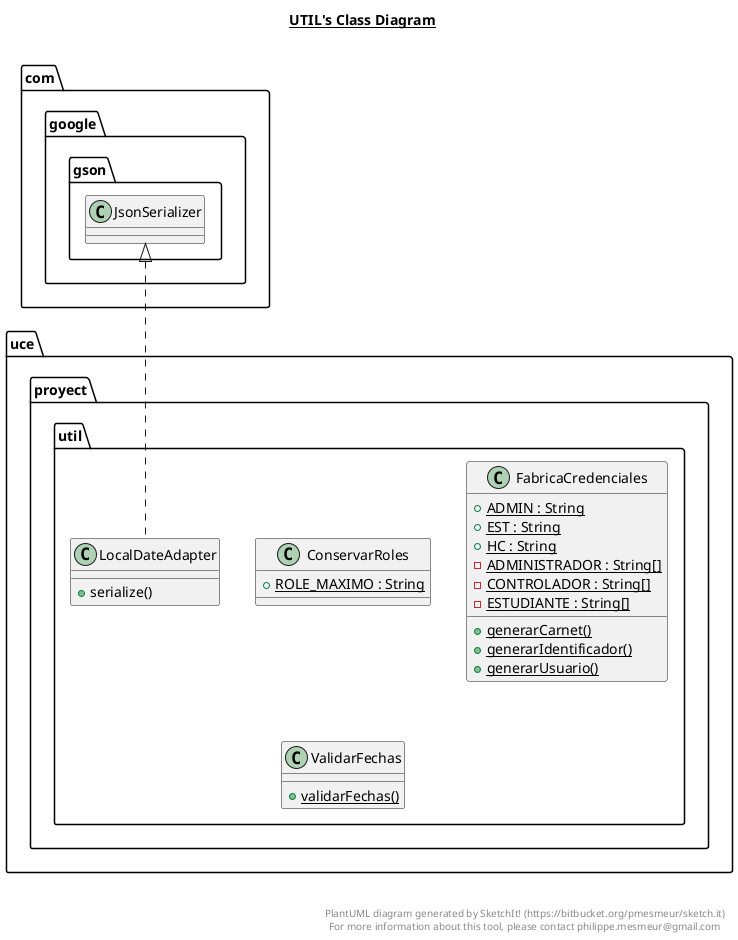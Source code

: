 @startuml

title __UTIL's Class Diagram__\n

    namespace uce.proyect {
      namespace util {
        class uce.proyect.util.ConservarRoles {
            {static} + ROLE_MAXIMO : String
      }
    }
  }
  

    namespace uce.proyect {
      namespace util {
        class uce.proyect.util.FabricaCredenciales {
            {static} + ADMIN : String
            {static} + EST : String
            {static} + HC : String
            {static} - ADMINISTRADOR : String[]
            {static} - CONTROLADOR : String[]
            {static} - ESTUDIANTE : String[]
            {static} + generarCarnet()
            {static} + generarIdentificador()
            {static} + generarUsuario()
        }
    }
  }
  

    namespace uce.proyect {
      namespace util {
        class uce.proyect.util.LocalDateAdapter {
            + serialize()
      }
    }
  }
  

    namespace uce.proyect {
      namespace util {
        class uce.proyect.util.ValidarFechas {
            {static} + validarFechas()
      }
    }
  }
  

  uce.proyect.util.LocalDateAdapter .up.|> com.google.gson.JsonSerializer


right footer


PlantUML diagram generated by SketchIt! (https://bitbucket.org/pmesmeur/sketch.it)
For more information about this tool, please contact philippe.mesmeur@gmail.com
endfooter

@enduml
